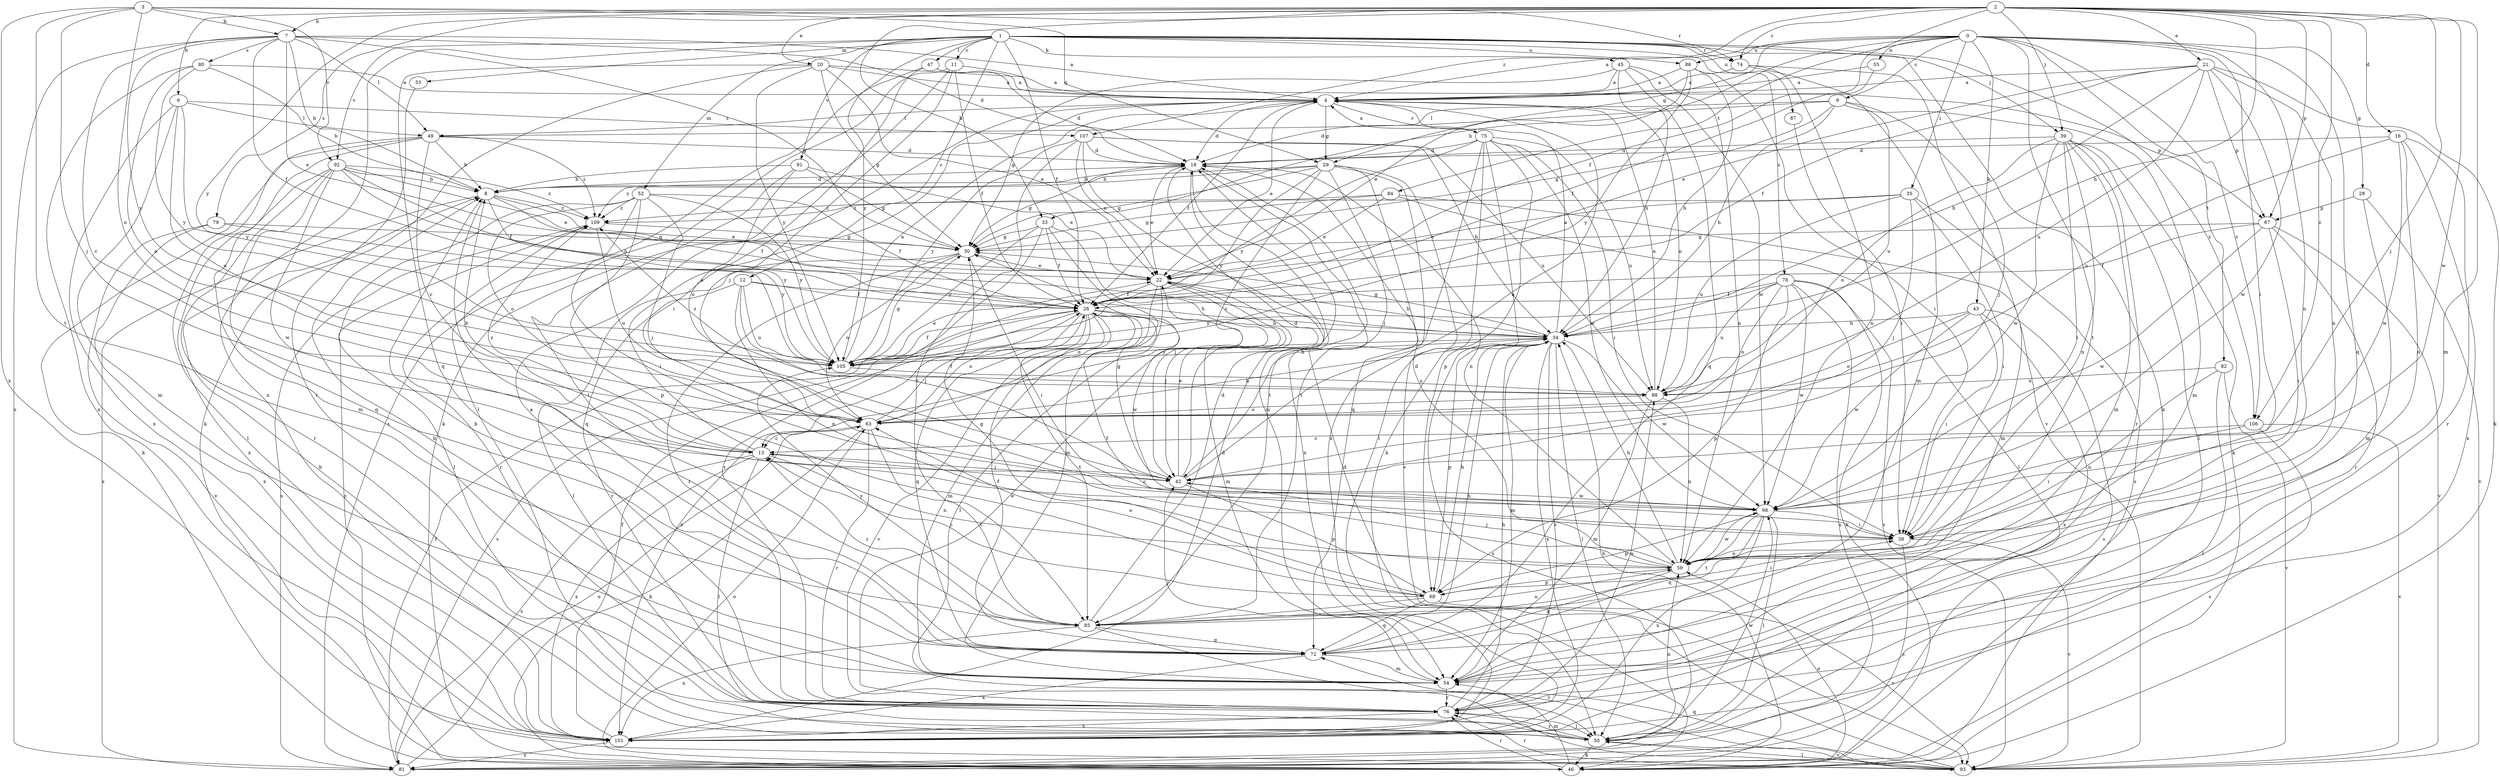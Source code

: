 strict digraph  {
0;
1;
2;
3;
4;
6;
7;
8;
9;
11;
12;
13;
16;
18;
20;
21;
22;
26;
28;
29;
30;
33;
34;
35;
38;
39;
42;
43;
45;
46;
47;
49;
50;
52;
53;
54;
55;
59;
63;
67;
68;
72;
74;
75;
76;
78;
79;
80;
81;
82;
84;
85;
86;
87;
88;
91;
92;
93;
98;
101;
105;
106;
107;
109;
0 -> 4  [label=a];
0 -> 9  [label=c];
0 -> 28  [label=g];
0 -> 29  [label=g];
0 -> 33  [label=h];
0 -> 35  [label=i];
0 -> 38  [label=i];
0 -> 43  [label=k];
0 -> 55  [label=n];
0 -> 59  [label=n];
0 -> 72  [label=q];
0 -> 82  [label=t];
0 -> 84  [label=t];
0 -> 85  [label=t];
0 -> 86  [label=u];
0 -> 106  [label=z];
1 -> 11  [label=c];
1 -> 12  [label=c];
1 -> 26  [label=f];
1 -> 39  [label=j];
1 -> 45  [label=k];
1 -> 46  [label=k];
1 -> 47  [label=l];
1 -> 52  [label=m];
1 -> 53  [label=m];
1 -> 74  [label=r];
1 -> 78  [label=s];
1 -> 86  [label=u];
1 -> 87  [label=u];
1 -> 91  [label=v];
1 -> 92  [label=v];
1 -> 101  [label=x];
1 -> 105  [label=y];
1 -> 106  [label=z];
2 -> 6  [label=b];
2 -> 7  [label=b];
2 -> 16  [label=d];
2 -> 20  [label=e];
2 -> 21  [label=e];
2 -> 26  [label=f];
2 -> 33  [label=h];
2 -> 34  [label=h];
2 -> 39  [label=j];
2 -> 42  [label=j];
2 -> 54  [label=m];
2 -> 67  [label=p];
2 -> 74  [label=r];
2 -> 79  [label=s];
2 -> 98  [label=w];
2 -> 105  [label=y];
2 -> 106  [label=z];
2 -> 107  [label=z];
3 -> 7  [label=b];
3 -> 29  [label=g];
3 -> 42  [label=j];
3 -> 63  [label=o];
3 -> 74  [label=r];
3 -> 85  [label=t];
3 -> 92  [label=v];
3 -> 101  [label=x];
4 -> 18  [label=d];
4 -> 22  [label=e];
4 -> 26  [label=f];
4 -> 29  [label=g];
4 -> 49  [label=l];
4 -> 75  [label=r];
4 -> 88  [label=u];
6 -> 49  [label=l];
6 -> 54  [label=m];
6 -> 63  [label=o];
6 -> 101  [label=x];
6 -> 105  [label=y];
6 -> 107  [label=z];
7 -> 4  [label=a];
7 -> 8  [label=b];
7 -> 13  [label=c];
7 -> 18  [label=d];
7 -> 22  [label=e];
7 -> 26  [label=f];
7 -> 30  [label=g];
7 -> 49  [label=l];
7 -> 80  [label=s];
7 -> 81  [label=s];
7 -> 105  [label=y];
8 -> 18  [label=d];
8 -> 22  [label=e];
8 -> 26  [label=f];
8 -> 72  [label=q];
8 -> 81  [label=s];
8 -> 105  [label=y];
8 -> 109  [label=z];
9 -> 18  [label=d];
9 -> 30  [label=g];
9 -> 34  [label=h];
9 -> 42  [label=j];
9 -> 49  [label=l];
9 -> 54  [label=m];
9 -> 88  [label=u];
11 -> 4  [label=a];
11 -> 26  [label=f];
11 -> 42  [label=j];
11 -> 46  [label=k];
11 -> 81  [label=s];
12 -> 26  [label=f];
12 -> 34  [label=h];
12 -> 42  [label=j];
12 -> 59  [label=n];
12 -> 76  [label=r];
12 -> 88  [label=u];
13 -> 4  [label=a];
13 -> 8  [label=b];
13 -> 42  [label=j];
13 -> 50  [label=l];
13 -> 59  [label=n];
13 -> 81  [label=s];
13 -> 101  [label=x];
13 -> 109  [label=z];
16 -> 18  [label=d];
16 -> 59  [label=n];
16 -> 76  [label=r];
16 -> 88  [label=u];
16 -> 98  [label=w];
16 -> 101  [label=x];
18 -> 8  [label=b];
18 -> 22  [label=e];
18 -> 30  [label=g];
18 -> 59  [label=n];
18 -> 85  [label=t];
18 -> 101  [label=x];
20 -> 4  [label=a];
20 -> 22  [label=e];
20 -> 30  [label=g];
20 -> 46  [label=k];
20 -> 67  [label=p];
20 -> 72  [label=q];
20 -> 105  [label=y];
21 -> 4  [label=a];
21 -> 22  [label=e];
21 -> 26  [label=f];
21 -> 34  [label=h];
21 -> 46  [label=k];
21 -> 59  [label=n];
21 -> 67  [label=p];
21 -> 88  [label=u];
21 -> 98  [label=w];
22 -> 26  [label=f];
22 -> 34  [label=h];
22 -> 42  [label=j];
22 -> 50  [label=l];
22 -> 54  [label=m];
22 -> 63  [label=o];
26 -> 34  [label=h];
26 -> 54  [label=m];
26 -> 63  [label=o];
26 -> 72  [label=q];
26 -> 81  [label=s];
26 -> 85  [label=t];
26 -> 93  [label=v];
26 -> 98  [label=w];
26 -> 101  [label=x];
28 -> 54  [label=m];
28 -> 67  [label=p];
28 -> 93  [label=v];
29 -> 8  [label=b];
29 -> 13  [label=c];
29 -> 30  [label=g];
29 -> 42  [label=j];
29 -> 72  [label=q];
29 -> 85  [label=t];
29 -> 93  [label=v];
29 -> 105  [label=y];
29 -> 109  [label=z];
30 -> 22  [label=e];
30 -> 38  [label=i];
30 -> 50  [label=l];
30 -> 63  [label=o];
30 -> 76  [label=r];
33 -> 26  [label=f];
33 -> 30  [label=g];
33 -> 42  [label=j];
33 -> 54  [label=m];
33 -> 76  [label=r];
33 -> 105  [label=y];
34 -> 4  [label=a];
34 -> 30  [label=g];
34 -> 50  [label=l];
34 -> 54  [label=m];
34 -> 68  [label=p];
34 -> 76  [label=r];
34 -> 81  [label=s];
34 -> 98  [label=w];
34 -> 101  [label=x];
34 -> 105  [label=y];
35 -> 22  [label=e];
35 -> 38  [label=i];
35 -> 42  [label=j];
35 -> 81  [label=s];
35 -> 88  [label=u];
35 -> 109  [label=z];
38 -> 59  [label=n];
38 -> 81  [label=s];
38 -> 93  [label=v];
39 -> 18  [label=d];
39 -> 38  [label=i];
39 -> 46  [label=k];
39 -> 50  [label=l];
39 -> 54  [label=m];
39 -> 59  [label=n];
39 -> 63  [label=o];
39 -> 76  [label=r];
39 -> 98  [label=w];
42 -> 4  [label=a];
42 -> 18  [label=d];
42 -> 22  [label=e];
42 -> 30  [label=g];
42 -> 68  [label=p];
42 -> 98  [label=w];
43 -> 34  [label=h];
43 -> 38  [label=i];
43 -> 63  [label=o];
43 -> 81  [label=s];
43 -> 98  [label=w];
43 -> 101  [label=x];
45 -> 4  [label=a];
45 -> 30  [label=g];
45 -> 34  [label=h];
45 -> 59  [label=n];
45 -> 72  [label=q];
45 -> 98  [label=w];
46 -> 34  [label=h];
46 -> 54  [label=m];
46 -> 59  [label=n];
46 -> 63  [label=o];
46 -> 76  [label=r];
46 -> 109  [label=z];
47 -> 4  [label=a];
47 -> 18  [label=d];
47 -> 38  [label=i];
47 -> 50  [label=l];
49 -> 8  [label=b];
49 -> 13  [label=c];
49 -> 18  [label=d];
49 -> 46  [label=k];
49 -> 50  [label=l];
49 -> 54  [label=m];
49 -> 109  [label=z];
50 -> 8  [label=b];
50 -> 46  [label=k];
50 -> 59  [label=n];
50 -> 76  [label=r];
50 -> 93  [label=v];
50 -> 98  [label=w];
52 -> 26  [label=f];
52 -> 38  [label=i];
52 -> 42  [label=j];
52 -> 50  [label=l];
52 -> 63  [label=o];
52 -> 68  [label=p];
52 -> 105  [label=y];
52 -> 109  [label=z];
53 -> 76  [label=r];
54 -> 8  [label=b];
54 -> 42  [label=j];
54 -> 76  [label=r];
55 -> 4  [label=a];
55 -> 26  [label=f];
59 -> 18  [label=d];
59 -> 26  [label=f];
59 -> 34  [label=h];
59 -> 42  [label=j];
59 -> 68  [label=p];
59 -> 72  [label=q];
59 -> 98  [label=w];
63 -> 13  [label=c];
63 -> 26  [label=f];
63 -> 34  [label=h];
63 -> 46  [label=k];
63 -> 76  [label=r];
63 -> 85  [label=t];
67 -> 26  [label=f];
67 -> 30  [label=g];
67 -> 38  [label=i];
67 -> 76  [label=r];
67 -> 93  [label=v];
67 -> 98  [label=w];
68 -> 13  [label=c];
68 -> 30  [label=g];
68 -> 34  [label=h];
68 -> 38  [label=i];
68 -> 63  [label=o];
68 -> 72  [label=q];
68 -> 85  [label=t];
68 -> 93  [label=v];
72 -> 8  [label=b];
72 -> 26  [label=f];
72 -> 34  [label=h];
72 -> 54  [label=m];
72 -> 101  [label=x];
74 -> 4  [label=a];
74 -> 54  [label=m];
74 -> 59  [label=n];
74 -> 93  [label=v];
75 -> 4  [label=a];
75 -> 18  [label=d];
75 -> 38  [label=i];
75 -> 46  [label=k];
75 -> 50  [label=l];
75 -> 68  [label=p];
75 -> 88  [label=u];
75 -> 98  [label=w];
75 -> 101  [label=x];
75 -> 105  [label=y];
76 -> 4  [label=a];
76 -> 22  [label=e];
76 -> 34  [label=h];
76 -> 50  [label=l];
76 -> 88  [label=u];
76 -> 101  [label=x];
78 -> 26  [label=f];
78 -> 46  [label=k];
78 -> 63  [label=o];
78 -> 68  [label=p];
78 -> 81  [label=s];
78 -> 88  [label=u];
78 -> 93  [label=v];
78 -> 98  [label=w];
78 -> 105  [label=y];
79 -> 30  [label=g];
79 -> 93  [label=v];
79 -> 101  [label=x];
79 -> 105  [label=y];
80 -> 4  [label=a];
80 -> 8  [label=b];
80 -> 63  [label=o];
80 -> 101  [label=x];
80 -> 105  [label=y];
81 -> 26  [label=f];
81 -> 63  [label=o];
82 -> 50  [label=l];
82 -> 59  [label=n];
82 -> 88  [label=u];
82 -> 93  [label=v];
84 -> 22  [label=e];
84 -> 30  [label=g];
84 -> 50  [label=l];
84 -> 54  [label=m];
84 -> 109  [label=z];
85 -> 13  [label=c];
85 -> 18  [label=d];
85 -> 59  [label=n];
85 -> 72  [label=q];
85 -> 93  [label=v];
85 -> 101  [label=x];
85 -> 105  [label=y];
86 -> 4  [label=a];
86 -> 22  [label=e];
86 -> 34  [label=h];
86 -> 38  [label=i];
86 -> 105  [label=y];
87 -> 38  [label=i];
88 -> 4  [label=a];
88 -> 54  [label=m];
88 -> 59  [label=n];
88 -> 63  [label=o];
88 -> 109  [label=z];
91 -> 8  [label=b];
91 -> 22  [label=e];
91 -> 30  [label=g];
91 -> 63  [label=o];
91 -> 85  [label=t];
92 -> 8  [label=b];
92 -> 22  [label=e];
92 -> 26  [label=f];
92 -> 34  [label=h];
92 -> 72  [label=q];
92 -> 76  [label=r];
92 -> 98  [label=w];
92 -> 101  [label=x];
92 -> 109  [label=z];
93 -> 18  [label=d];
93 -> 50  [label=l];
93 -> 72  [label=q];
93 -> 76  [label=r];
98 -> 13  [label=c];
98 -> 38  [label=i];
98 -> 50  [label=l];
98 -> 68  [label=p];
98 -> 72  [label=q];
98 -> 85  [label=t];
98 -> 101  [label=x];
101 -> 18  [label=d];
101 -> 26  [label=f];
101 -> 81  [label=s];
105 -> 4  [label=a];
105 -> 22  [label=e];
105 -> 26  [label=f];
105 -> 30  [label=g];
105 -> 34  [label=h];
105 -> 88  [label=u];
106 -> 13  [label=c];
106 -> 38  [label=i];
106 -> 81  [label=s];
106 -> 93  [label=v];
107 -> 18  [label=d];
107 -> 22  [label=e];
107 -> 34  [label=h];
107 -> 54  [label=m];
107 -> 85  [label=t];
107 -> 88  [label=u];
107 -> 105  [label=y];
109 -> 30  [label=g];
109 -> 63  [label=o];
109 -> 76  [label=r];
109 -> 81  [label=s];
}
